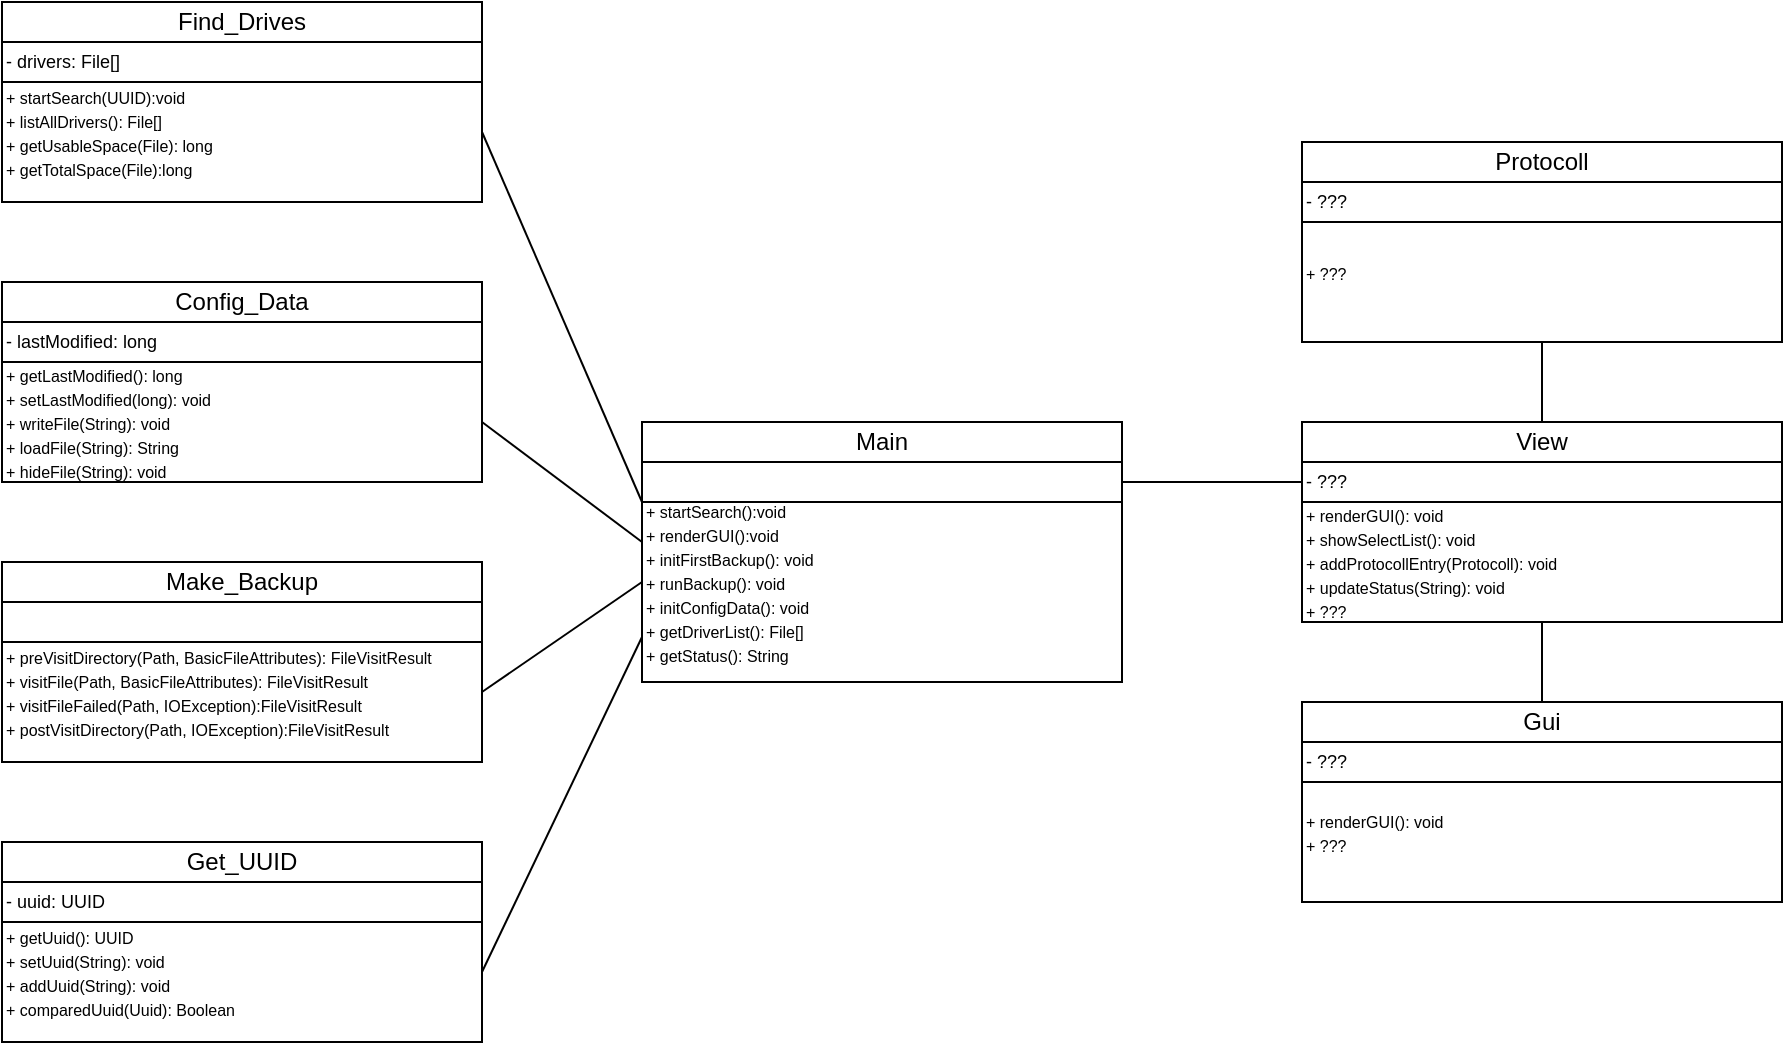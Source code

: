 <mxfile version="23.1.5" type="device">
  <diagram name="Seite-1" id="QL4EgjG8hwc2p1NccaYU">
    <mxGraphModel dx="384" dy="292" grid="1" gridSize="10" guides="1" tooltips="1" connect="1" arrows="1" fold="1" page="1" pageScale="1" pageWidth="3300" pageHeight="2339" math="0" shadow="0">
      <root>
        <mxCell id="0" />
        <mxCell id="1" parent="0" />
        <mxCell id="QiYBrhJ7gyg8q-LHTaML-1" value="" style="rounded=0;whiteSpace=wrap;html=1;" vertex="1" parent="1">
          <mxGeometry x="440" y="700" width="240" height="60" as="geometry" />
        </mxCell>
        <mxCell id="QiYBrhJ7gyg8q-LHTaML-2" value="" style="rounded=0;whiteSpace=wrap;html=1;" vertex="1" parent="1">
          <mxGeometry x="440" y="660" width="240" height="20" as="geometry" />
        </mxCell>
        <mxCell id="QiYBrhJ7gyg8q-LHTaML-3" value="" style="rounded=0;whiteSpace=wrap;html=1;" vertex="1" parent="1">
          <mxGeometry x="440" y="680" width="240" height="20" as="geometry" />
        </mxCell>
        <mxCell id="QiYBrhJ7gyg8q-LHTaML-4" value="Make_Backup" style="text;html=1;align=center;verticalAlign=middle;whiteSpace=wrap;rounded=0;" vertex="1" parent="1">
          <mxGeometry x="450" y="660" width="220" height="20" as="geometry" />
        </mxCell>
        <mxCell id="QiYBrhJ7gyg8q-LHTaML-64" style="edgeStyle=none;rounded=0;orthogonalLoop=1;jettySize=auto;html=1;exitX=1;exitY=0.5;exitDx=0;exitDy=0;entryX=0;entryY=0.5;entryDx=0;entryDy=0;strokeColor=default;align=center;verticalAlign=middle;fontFamily=Helvetica;fontSize=11;fontColor=default;labelBackgroundColor=default;endArrow=none;endFill=0;" edge="1" parent="1" source="QiYBrhJ7gyg8q-LHTaML-5" target="QiYBrhJ7gyg8q-LHTaML-36">
          <mxGeometry relative="1" as="geometry" />
        </mxCell>
        <mxCell id="QiYBrhJ7gyg8q-LHTaML-5" value="&lt;font style=&quot;font-size: 8px;&quot;&gt;+ preVisitDirectory(Path, BasicFileAttributes): FileVisitResult&lt;br&gt;+ visitFile(Path, BasicFileAttributes): FileVisitResult&lt;br&gt;+ visitFileFailed(Path, IOException):FileVisitResult&lt;br&gt;+ postVisitDirectory(Path, IOException):FileVisitResult&lt;br&gt;&lt;/font&gt;" style="text;html=1;align=left;verticalAlign=middle;whiteSpace=wrap;rounded=0;fontSize=10;labelPosition=center;verticalLabelPosition=middle;" vertex="1" parent="1">
          <mxGeometry x="440" y="700" width="240" height="50" as="geometry" />
        </mxCell>
        <mxCell id="QiYBrhJ7gyg8q-LHTaML-6" value="" style="rounded=0;whiteSpace=wrap;html=1;" vertex="1" parent="1">
          <mxGeometry x="440" y="420" width="240" height="60" as="geometry" />
        </mxCell>
        <mxCell id="QiYBrhJ7gyg8q-LHTaML-7" value="" style="rounded=0;whiteSpace=wrap;html=1;" vertex="1" parent="1">
          <mxGeometry x="440" y="380" width="240" height="20" as="geometry" />
        </mxCell>
        <mxCell id="QiYBrhJ7gyg8q-LHTaML-8" value="" style="rounded=0;whiteSpace=wrap;html=1;" vertex="1" parent="1">
          <mxGeometry x="440" y="400" width="240" height="20" as="geometry" />
        </mxCell>
        <mxCell id="QiYBrhJ7gyg8q-LHTaML-9" value="Find_Drives" style="text;html=1;align=center;verticalAlign=middle;whiteSpace=wrap;rounded=0;" vertex="1" parent="1">
          <mxGeometry x="450" y="380" width="220" height="20" as="geometry" />
        </mxCell>
        <mxCell id="QiYBrhJ7gyg8q-LHTaML-62" style="rounded=0;orthogonalLoop=1;jettySize=auto;html=1;exitX=1;exitY=0.5;exitDx=0;exitDy=0;entryX=0;entryY=0;entryDx=0;entryDy=0;endArrow=none;endFill=0;" edge="1" parent="1" source="QiYBrhJ7gyg8q-LHTaML-10" target="QiYBrhJ7gyg8q-LHTaML-36">
          <mxGeometry relative="1" as="geometry" />
        </mxCell>
        <mxCell id="QiYBrhJ7gyg8q-LHTaML-10" value="&lt;font style=&quot;font-size: 8px;&quot;&gt;+ startSearch(UUID):void&lt;br&gt;+ listAllDrivers(): File[]&lt;br&gt;+ getUsableSpace(File): long&lt;br&gt;+ getTotalSpace(File):long&lt;br&gt;&lt;/font&gt;" style="text;html=1;align=left;verticalAlign=middle;whiteSpace=wrap;rounded=0;fontSize=10;labelPosition=center;verticalLabelPosition=middle;" vertex="1" parent="1">
          <mxGeometry x="440" y="420" width="240" height="50" as="geometry" />
        </mxCell>
        <mxCell id="QiYBrhJ7gyg8q-LHTaML-11" value="- drivers: File[]" style="text;html=1;align=left;verticalAlign=middle;whiteSpace=wrap;rounded=0;fontSize=9;" vertex="1" parent="1">
          <mxGeometry x="440" y="400" width="150" height="20" as="geometry" />
        </mxCell>
        <mxCell id="QiYBrhJ7gyg8q-LHTaML-12" value="" style="rounded=0;whiteSpace=wrap;html=1;" vertex="1" parent="1">
          <mxGeometry x="440" y="840" width="240" height="60" as="geometry" />
        </mxCell>
        <mxCell id="QiYBrhJ7gyg8q-LHTaML-13" value="" style="rounded=0;whiteSpace=wrap;html=1;" vertex="1" parent="1">
          <mxGeometry x="440" y="800" width="240" height="20" as="geometry" />
        </mxCell>
        <mxCell id="QiYBrhJ7gyg8q-LHTaML-14" value="" style="rounded=0;whiteSpace=wrap;html=1;" vertex="1" parent="1">
          <mxGeometry x="440" y="820" width="240" height="20" as="geometry" />
        </mxCell>
        <mxCell id="QiYBrhJ7gyg8q-LHTaML-15" value="Get_UUID" style="text;html=1;align=center;verticalAlign=middle;whiteSpace=wrap;rounded=0;" vertex="1" parent="1">
          <mxGeometry x="450" y="800" width="220" height="20" as="geometry" />
        </mxCell>
        <mxCell id="QiYBrhJ7gyg8q-LHTaML-65" style="edgeStyle=none;rounded=0;orthogonalLoop=1;jettySize=auto;html=1;exitX=1;exitY=0.5;exitDx=0;exitDy=0;entryX=0;entryY=0.75;entryDx=0;entryDy=0;strokeColor=default;align=center;verticalAlign=middle;fontFamily=Helvetica;fontSize=11;fontColor=default;labelBackgroundColor=default;endArrow=none;endFill=0;" edge="1" parent="1" source="QiYBrhJ7gyg8q-LHTaML-16" target="QiYBrhJ7gyg8q-LHTaML-32">
          <mxGeometry relative="1" as="geometry" />
        </mxCell>
        <mxCell id="QiYBrhJ7gyg8q-LHTaML-16" value="&lt;font style=&quot;font-size: 8px;&quot;&gt;+ getUuid(): UUID&lt;br&gt;+ setUuid(String): void&lt;br&gt;+ addUuid(String): void&lt;br&gt;+ comparedUuid(Uuid): Boolean&lt;br&gt;&lt;/font&gt;" style="text;html=1;align=left;verticalAlign=middle;whiteSpace=wrap;rounded=0;fontSize=10;labelPosition=center;verticalLabelPosition=middle;" vertex="1" parent="1">
          <mxGeometry x="440" y="840" width="240" height="50" as="geometry" />
        </mxCell>
        <mxCell id="QiYBrhJ7gyg8q-LHTaML-17" value="- uuid: UUID" style="text;html=1;align=left;verticalAlign=middle;whiteSpace=wrap;rounded=0;fontSize=9;" vertex="1" parent="1">
          <mxGeometry x="440" y="820" width="150" height="20" as="geometry" />
        </mxCell>
        <mxCell id="QiYBrhJ7gyg8q-LHTaML-18" value="" style="rounded=0;whiteSpace=wrap;html=1;" vertex="1" parent="1">
          <mxGeometry x="440" y="560" width="240" height="60" as="geometry" />
        </mxCell>
        <mxCell id="QiYBrhJ7gyg8q-LHTaML-19" value="" style="rounded=0;whiteSpace=wrap;html=1;" vertex="1" parent="1">
          <mxGeometry x="440" y="520" width="240" height="20" as="geometry" />
        </mxCell>
        <mxCell id="QiYBrhJ7gyg8q-LHTaML-20" value="" style="rounded=0;whiteSpace=wrap;html=1;" vertex="1" parent="1">
          <mxGeometry x="440" y="540" width="240" height="20" as="geometry" />
        </mxCell>
        <mxCell id="QiYBrhJ7gyg8q-LHTaML-21" value="Config_Data" style="text;html=1;align=center;verticalAlign=middle;whiteSpace=wrap;rounded=0;" vertex="1" parent="1">
          <mxGeometry x="450" y="520" width="220" height="20" as="geometry" />
        </mxCell>
        <mxCell id="QiYBrhJ7gyg8q-LHTaML-63" style="edgeStyle=none;rounded=0;orthogonalLoop=1;jettySize=auto;html=1;exitX=1;exitY=0.5;exitDx=0;exitDy=0;entryX=0;entryY=0.25;entryDx=0;entryDy=0;strokeColor=default;align=center;verticalAlign=middle;fontFamily=Helvetica;fontSize=11;fontColor=default;labelBackgroundColor=default;endArrow=none;endFill=0;" edge="1" parent="1" source="QiYBrhJ7gyg8q-LHTaML-22" target="QiYBrhJ7gyg8q-LHTaML-36">
          <mxGeometry relative="1" as="geometry" />
        </mxCell>
        <mxCell id="QiYBrhJ7gyg8q-LHTaML-22" value="&lt;font style=&quot;font-size: 8px;&quot;&gt;+ getLastModified(): long&lt;br&gt;+ setLastModified(long): void&lt;br&gt;+ writeFile(String): void&lt;br&gt;+ loadFile(String): String&lt;br&gt;+ hideFile(String): void&lt;br&gt;&lt;/font&gt;" style="text;html=1;align=left;verticalAlign=middle;whiteSpace=wrap;rounded=0;fontSize=10;labelPosition=center;verticalLabelPosition=middle;" vertex="1" parent="1">
          <mxGeometry x="440" y="560" width="240" height="60" as="geometry" />
        </mxCell>
        <mxCell id="QiYBrhJ7gyg8q-LHTaML-24" value="- lastModified: long" style="text;html=1;align=left;verticalAlign=middle;whiteSpace=wrap;rounded=0;fontSize=9;" vertex="1" parent="1">
          <mxGeometry x="440" y="540" width="150" height="20" as="geometry" />
        </mxCell>
        <mxCell id="QiYBrhJ7gyg8q-LHTaML-32" value="" style="rounded=0;whiteSpace=wrap;html=1;" vertex="1" parent="1">
          <mxGeometry x="760" y="630" width="240" height="90" as="geometry" />
        </mxCell>
        <mxCell id="QiYBrhJ7gyg8q-LHTaML-33" value="" style="rounded=0;whiteSpace=wrap;html=1;" vertex="1" parent="1">
          <mxGeometry x="760" y="590" width="240" height="20" as="geometry" />
        </mxCell>
        <mxCell id="QiYBrhJ7gyg8q-LHTaML-70" style="edgeStyle=none;rounded=0;orthogonalLoop=1;jettySize=auto;html=1;exitX=1;exitY=0.5;exitDx=0;exitDy=0;entryX=0;entryY=0.5;entryDx=0;entryDy=0;strokeColor=default;align=center;verticalAlign=middle;fontFamily=Helvetica;fontSize=11;fontColor=default;labelBackgroundColor=default;endArrow=none;endFill=0;" edge="1" parent="1" source="QiYBrhJ7gyg8q-LHTaML-34" target="QiYBrhJ7gyg8q-LHTaML-43">
          <mxGeometry relative="1" as="geometry" />
        </mxCell>
        <mxCell id="QiYBrhJ7gyg8q-LHTaML-34" value="" style="rounded=0;whiteSpace=wrap;html=1;" vertex="1" parent="1">
          <mxGeometry x="760" y="610" width="240" height="20" as="geometry" />
        </mxCell>
        <mxCell id="QiYBrhJ7gyg8q-LHTaML-35" value="Main" style="text;html=1;align=center;verticalAlign=middle;whiteSpace=wrap;rounded=0;" vertex="1" parent="1">
          <mxGeometry x="770" y="590" width="220" height="20" as="geometry" />
        </mxCell>
        <mxCell id="QiYBrhJ7gyg8q-LHTaML-36" value="&lt;font style=&quot;font-size: 8px;&quot;&gt;+ startSearch():void&lt;br&gt;+ renderGUI():void&lt;br&gt;+ initFirstBackup(): void&lt;br&gt;+ runBackup(): void&lt;br&gt;+ initConfigData(): void&lt;br&gt;+ getDriverList(): File[]&lt;br&gt;+ getStatus(): String&lt;br&gt;&lt;/font&gt;" style="text;html=1;align=left;verticalAlign=middle;whiteSpace=wrap;rounded=0;fontSize=10;labelPosition=center;verticalLabelPosition=middle;" vertex="1" parent="1">
          <mxGeometry x="760" y="630" width="240" height="80" as="geometry" />
        </mxCell>
        <mxCell id="QiYBrhJ7gyg8q-LHTaML-68" style="edgeStyle=none;rounded=0;orthogonalLoop=1;jettySize=auto;html=1;exitX=0.5;exitY=1;exitDx=0;exitDy=0;entryX=0.5;entryY=0;entryDx=0;entryDy=0;strokeColor=default;align=center;verticalAlign=middle;fontFamily=Helvetica;fontSize=11;fontColor=default;labelBackgroundColor=default;endArrow=none;endFill=0;" edge="1" parent="1" source="QiYBrhJ7gyg8q-LHTaML-38" target="QiYBrhJ7gyg8q-LHTaML-47">
          <mxGeometry relative="1" as="geometry" />
        </mxCell>
        <mxCell id="QiYBrhJ7gyg8q-LHTaML-38" value="" style="rounded=0;whiteSpace=wrap;html=1;" vertex="1" parent="1">
          <mxGeometry x="1090" y="630" width="240" height="60" as="geometry" />
        </mxCell>
        <mxCell id="QiYBrhJ7gyg8q-LHTaML-39" value="" style="rounded=0;whiteSpace=wrap;html=1;" vertex="1" parent="1">
          <mxGeometry x="1090" y="590" width="240" height="20" as="geometry" />
        </mxCell>
        <mxCell id="QiYBrhJ7gyg8q-LHTaML-40" value="" style="rounded=0;whiteSpace=wrap;html=1;" vertex="1" parent="1">
          <mxGeometry x="1090" y="610" width="240" height="20" as="geometry" />
        </mxCell>
        <mxCell id="QiYBrhJ7gyg8q-LHTaML-67" style="edgeStyle=none;rounded=0;orthogonalLoop=1;jettySize=auto;html=1;exitX=0.5;exitY=0;exitDx=0;exitDy=0;entryX=0.5;entryY=1;entryDx=0;entryDy=0;strokeColor=default;align=center;verticalAlign=middle;fontFamily=Helvetica;fontSize=11;fontColor=default;labelBackgroundColor=default;endArrow=none;endFill=0;" edge="1" parent="1" source="QiYBrhJ7gyg8q-LHTaML-41" target="QiYBrhJ7gyg8q-LHTaML-50">
          <mxGeometry relative="1" as="geometry" />
        </mxCell>
        <mxCell id="QiYBrhJ7gyg8q-LHTaML-41" value="View" style="text;html=1;align=center;verticalAlign=middle;whiteSpace=wrap;rounded=0;" vertex="1" parent="1">
          <mxGeometry x="1100" y="590" width="220" height="20" as="geometry" />
        </mxCell>
        <mxCell id="QiYBrhJ7gyg8q-LHTaML-42" value="&lt;font style=&quot;font-size: 8px;&quot;&gt;+ renderGUI(): void&lt;br&gt;+ showSelectList(): void&lt;br&gt;+ addProtocollEntry(Protocoll): void&lt;br&gt;+ updateStatus(String): void&lt;br&gt;+ ???&lt;br&gt;&lt;/font&gt;" style="text;html=1;align=left;verticalAlign=middle;whiteSpace=wrap;rounded=0;fontSize=10;labelPosition=center;verticalLabelPosition=middle;" vertex="1" parent="1">
          <mxGeometry x="1090" y="630" width="240" height="60" as="geometry" />
        </mxCell>
        <mxCell id="QiYBrhJ7gyg8q-LHTaML-43" value="- ???" style="text;html=1;align=left;verticalAlign=middle;whiteSpace=wrap;rounded=0;fontSize=9;" vertex="1" parent="1">
          <mxGeometry x="1090" y="610" width="150" height="20" as="geometry" />
        </mxCell>
        <mxCell id="QiYBrhJ7gyg8q-LHTaML-44" value="" style="rounded=0;whiteSpace=wrap;html=1;" vertex="1" parent="1">
          <mxGeometry x="1090" y="770" width="240" height="60" as="geometry" />
        </mxCell>
        <mxCell id="QiYBrhJ7gyg8q-LHTaML-45" value="" style="rounded=0;whiteSpace=wrap;html=1;" vertex="1" parent="1">
          <mxGeometry x="1090" y="730" width="240" height="20" as="geometry" />
        </mxCell>
        <mxCell id="QiYBrhJ7gyg8q-LHTaML-46" value="" style="rounded=0;whiteSpace=wrap;html=1;" vertex="1" parent="1">
          <mxGeometry x="1090" y="750" width="240" height="20" as="geometry" />
        </mxCell>
        <mxCell id="QiYBrhJ7gyg8q-LHTaML-47" value="Gui" style="text;html=1;align=center;verticalAlign=middle;whiteSpace=wrap;rounded=0;" vertex="1" parent="1">
          <mxGeometry x="1100" y="730" width="220" height="20" as="geometry" />
        </mxCell>
        <mxCell id="QiYBrhJ7gyg8q-LHTaML-48" value="&lt;font style=&quot;font-size: 8px;&quot;&gt;+ renderGUI(): void&lt;br&gt;+ ???&lt;br&gt;&lt;/font&gt;" style="text;html=1;align=left;verticalAlign=middle;whiteSpace=wrap;rounded=0;fontSize=10;labelPosition=center;verticalLabelPosition=middle;" vertex="1" parent="1">
          <mxGeometry x="1090" y="770" width="240" height="50" as="geometry" />
        </mxCell>
        <mxCell id="QiYBrhJ7gyg8q-LHTaML-49" value="- ???" style="text;html=1;align=left;verticalAlign=middle;whiteSpace=wrap;rounded=0;fontSize=9;" vertex="1" parent="1">
          <mxGeometry x="1090" y="750" width="150" height="20" as="geometry" />
        </mxCell>
        <mxCell id="QiYBrhJ7gyg8q-LHTaML-50" value="" style="rounded=0;whiteSpace=wrap;html=1;" vertex="1" parent="1">
          <mxGeometry x="1090" y="490" width="240" height="60" as="geometry" />
        </mxCell>
        <mxCell id="QiYBrhJ7gyg8q-LHTaML-51" value="" style="rounded=0;whiteSpace=wrap;html=1;" vertex="1" parent="1">
          <mxGeometry x="1090" y="450" width="240" height="20" as="geometry" />
        </mxCell>
        <mxCell id="QiYBrhJ7gyg8q-LHTaML-52" value="" style="rounded=0;whiteSpace=wrap;html=1;" vertex="1" parent="1">
          <mxGeometry x="1090" y="470" width="240" height="20" as="geometry" />
        </mxCell>
        <mxCell id="QiYBrhJ7gyg8q-LHTaML-53" value="Protocoll" style="text;html=1;align=center;verticalAlign=middle;whiteSpace=wrap;rounded=0;" vertex="1" parent="1">
          <mxGeometry x="1100" y="450" width="220" height="20" as="geometry" />
        </mxCell>
        <mxCell id="QiYBrhJ7gyg8q-LHTaML-54" value="&lt;font style=&quot;font-size: 8px;&quot;&gt;+ ???&lt;br&gt;&lt;/font&gt;" style="text;html=1;align=left;verticalAlign=middle;whiteSpace=wrap;rounded=0;fontSize=10;labelPosition=center;verticalLabelPosition=middle;" vertex="1" parent="1">
          <mxGeometry x="1090" y="490" width="240" height="50" as="geometry" />
        </mxCell>
        <mxCell id="QiYBrhJ7gyg8q-LHTaML-55" value="- ???" style="text;html=1;align=left;verticalAlign=middle;whiteSpace=wrap;rounded=0;fontSize=9;" vertex="1" parent="1">
          <mxGeometry x="1090" y="470" width="150" height="20" as="geometry" />
        </mxCell>
      </root>
    </mxGraphModel>
  </diagram>
</mxfile>
